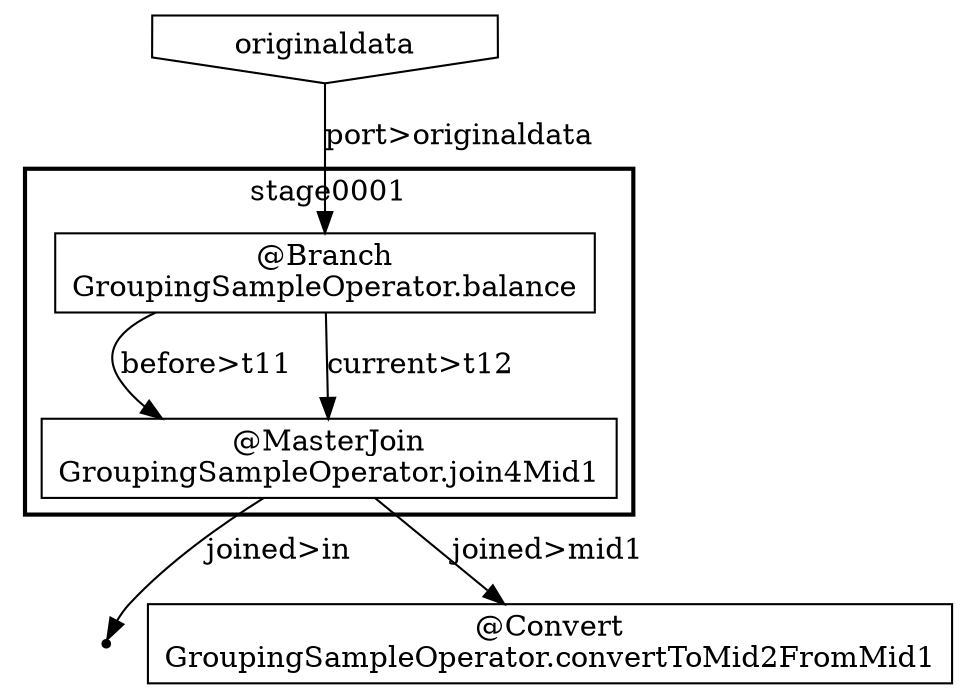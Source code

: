 digraph {
    subgraph "cluster_008907dd-b94b-4761-842f-a3ca5bd1c998" {
        label = "stage0001";
        style = bold;
        "08662a73-d423-4ddb-b251-f764fbf39cc8" [shape=box, label="@Branch\nGroupingSampleOperator.balance"];
        "81b3ad8e-ba73-438a-9bae-4e4866f8c4a4" [shape=box, label="@MasterJoin\nGroupingSampleOperator.join4Mid1"];
    }
    "55d04cea-c13b-4b07-89d9-e1351944256e" [shape=point];
    "4fd52be6-5380-473f-9ee0-494a64fec28f" [shape=invhouse, label="originaldata"];
    "df5e3df0-d17d-4af1-a96e-1e64500db83d" [shape=box, label="@Convert\nGroupingSampleOperator.convertToMid2FromMid1"];
    "4fd52be6-5380-473f-9ee0-494a64fec28f" -> "08662a73-d423-4ddb-b251-f764fbf39cc8" [label="port>originaldata"];
    "08662a73-d423-4ddb-b251-f764fbf39cc8" -> "81b3ad8e-ba73-438a-9bae-4e4866f8c4a4" [label="before>t11"];
    "08662a73-d423-4ddb-b251-f764fbf39cc8" -> "81b3ad8e-ba73-438a-9bae-4e4866f8c4a4" [label="current>t12"];
    "81b3ad8e-ba73-438a-9bae-4e4866f8c4a4" -> "55d04cea-c13b-4b07-89d9-e1351944256e" [label="joined>in"];
    "81b3ad8e-ba73-438a-9bae-4e4866f8c4a4" -> "df5e3df0-d17d-4af1-a96e-1e64500db83d" [label="joined>mid1"];
}
